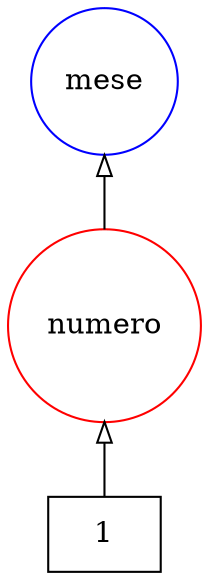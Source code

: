 digraph {
   rankdir=BT;
   edge [arrowhead=empty];

   subgraph {
      rank="source";
      edge [arrowhead=normal];
      node [shape=box];
      t145 [label="1"];
   }

   subgraph {
      rank="same";
      node [color=red,shape=circle];
      tag156 [label=numero]; 
   }

   subgraph {
      rank="same";
      node [color=blue,shape=circle];
      tag235 [label=mese]; 
   }

   subgraph {
      rank="same";
      node [color=green,shape=circle];
   }

   subgraph {
      rank="same";
      node [color=orange,shape=circle];
   }
   tag156 -> tag235;
   t145 -> tag156;
}